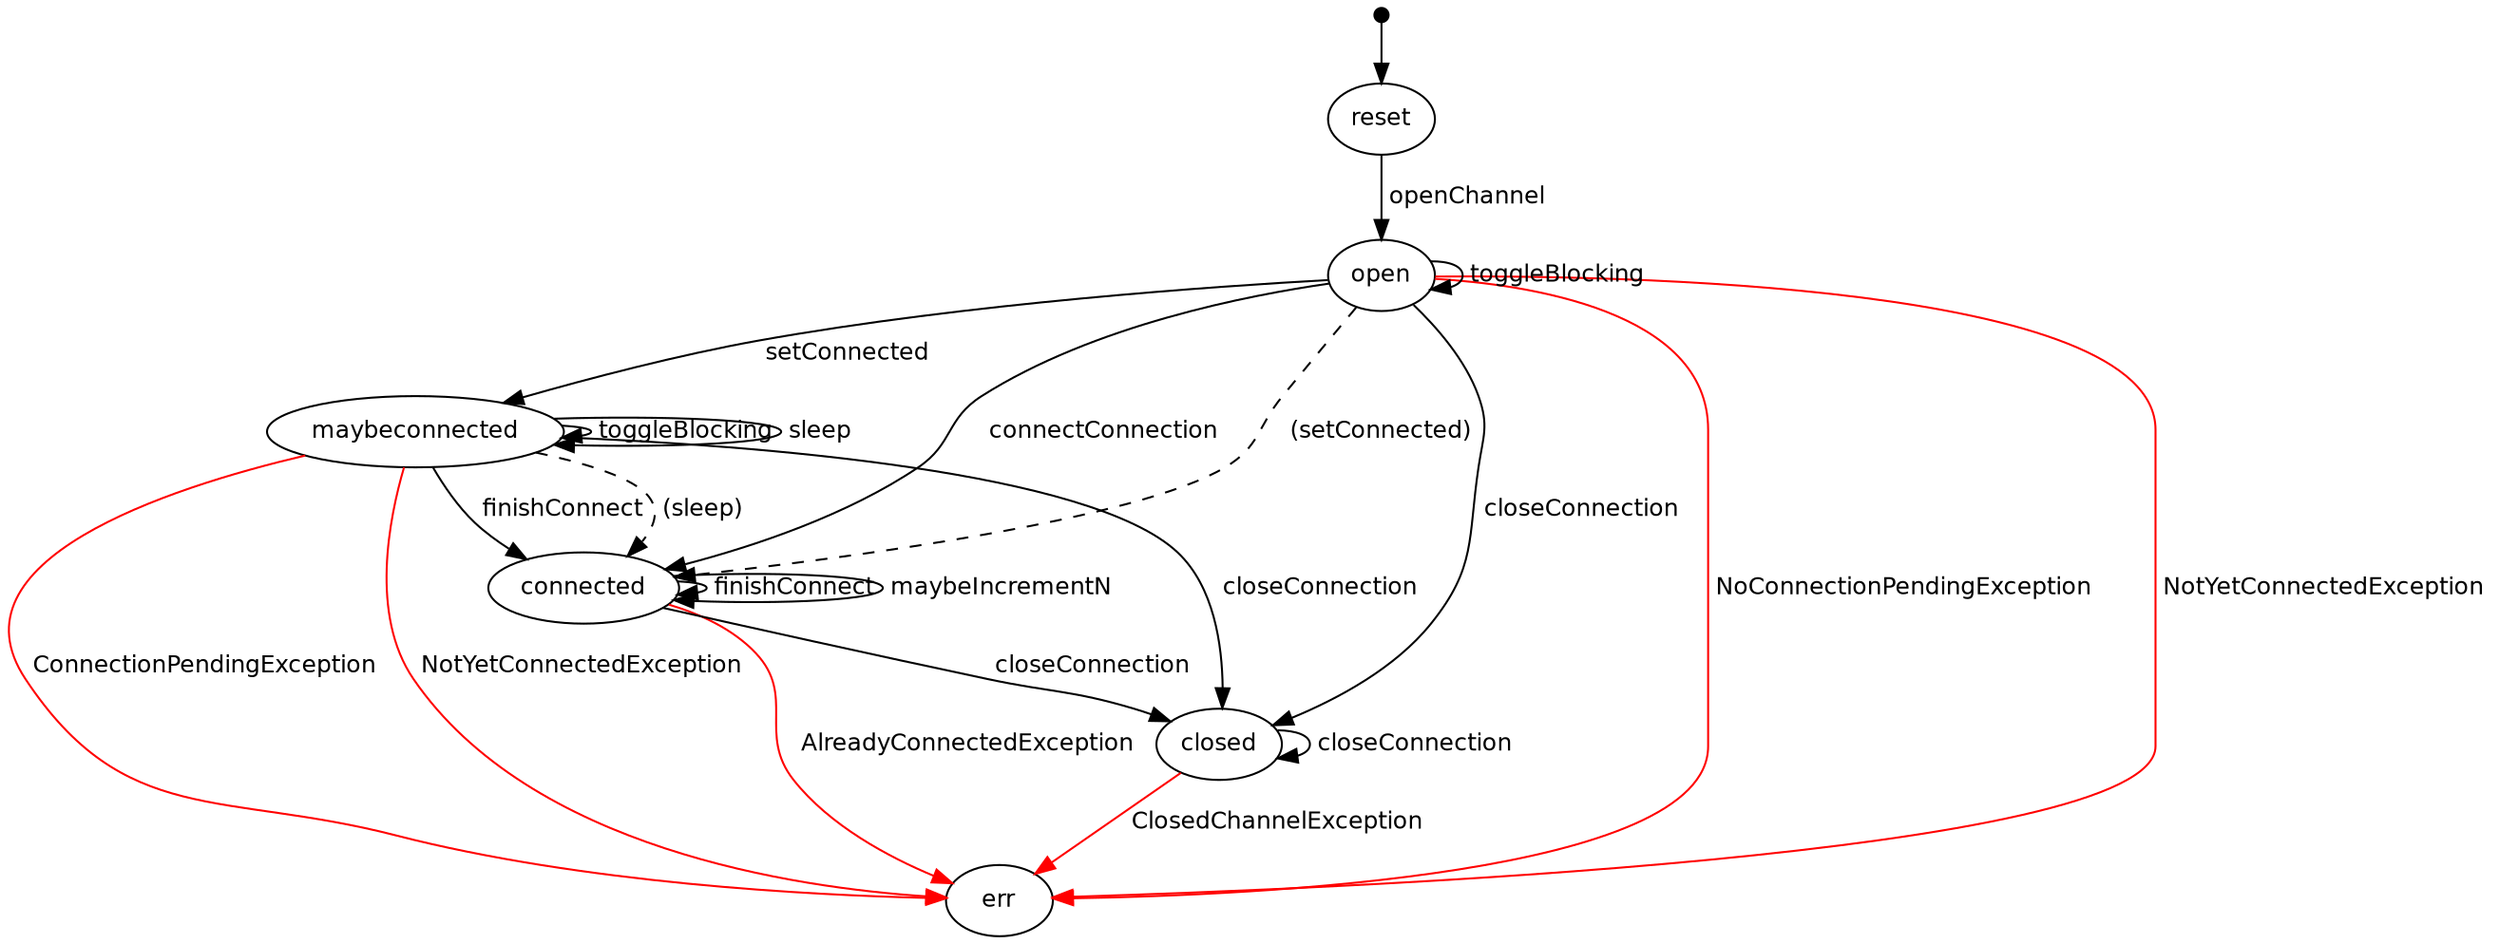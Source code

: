 digraph model {
  graph [ rankdir = "TB", ranksep="0.4", nodesep="0.2" ];
  node [ fontname = "Helvetica", fontsize="12.0", margin="0.07" ];
  edge [ fontname = "Helvetica", fontsize="12.0", margin="0.05" ];
  "" [ shape = "point", height="0.1" ];
  "" -> reset
  connected	-> err [ label = " AlreadyConnectedException " color = "red" ];
  connected	-> connected [ label = " finishConnect " ];
  connected	-> connected [ label = " maybeIncrementN " ];
  connected	-> closed [ label = " closeConnection " ];
  reset	-> open [ label = " openChannel " ];
  maybeconnected	-> maybeconnected [ label = " toggleBlocking " ];
  maybeconnected	-> connected [ label = " finishConnect " ];
  maybeconnected	-> maybeconnected [ label = " sleep " ];
  maybeconnected	-> connected [ label = " (sleep) " style = "dashed" ];
  maybeconnected	-> err [ label = " ConnectionPendingException " color = "red" ];
  maybeconnected	-> err [ label = " NotYetConnectedException " color = "red" ];
  maybeconnected	-> closed [ label = " closeConnection " ];
  open	-> open [ label = " toggleBlocking " ];
  open	-> connected [ label = " connectConnection " ];
  open	-> maybeconnected [ label = " setConnected " ];
  open	-> connected [ label = " (setConnected) " style = "dashed" ];
  open	-> err [ label = " NoConnectionPendingException " color = "red" ];
  open	-> err [ label = " NotYetConnectedException " color = "red" ];
  open	-> closed [ label = " closeConnection " ];
  closed	-> closed [ label = " closeConnection " ];
  closed	-> err [ label = " ClosedChannelException " color = "red" ];
}
